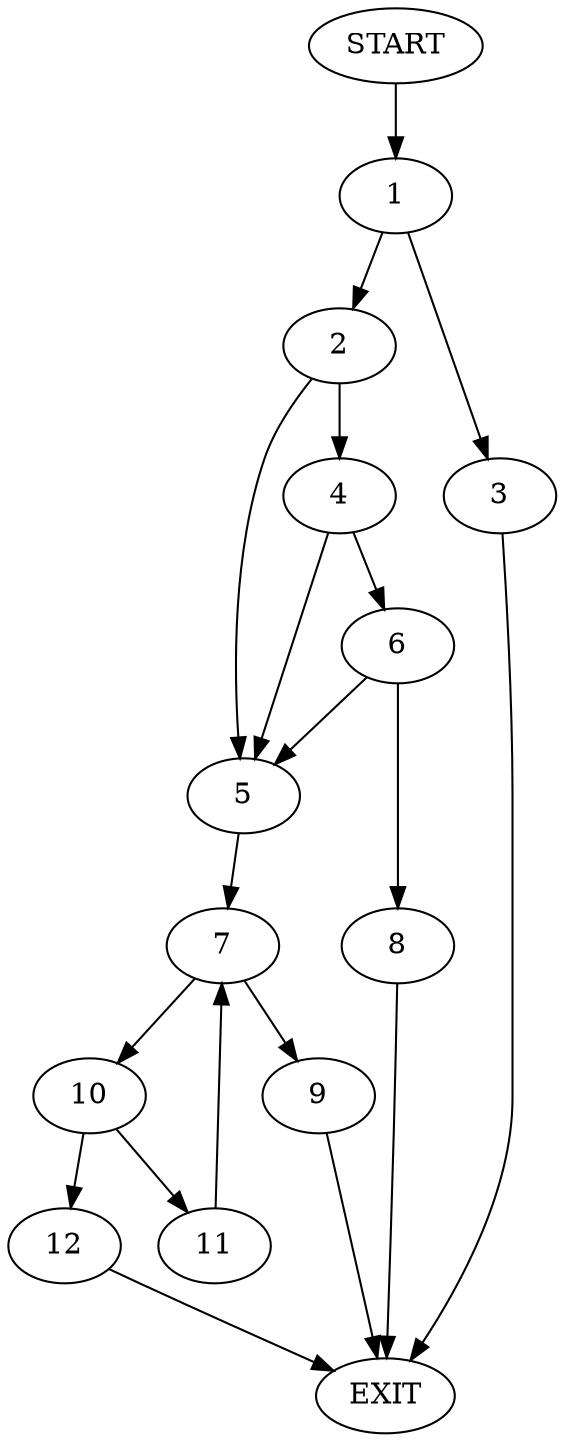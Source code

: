 digraph {
0 [label="START"]
13 [label="EXIT"]
0 -> 1
1 -> 2
1 -> 3
3 -> 13
2 -> 4
2 -> 5
4 -> 6
4 -> 5
5 -> 7
6 -> 5
6 -> 8
8 -> 13
7 -> 9
7 -> 10
9 -> 13
10 -> 11
10 -> 12
11 -> 7
12 -> 13
}

